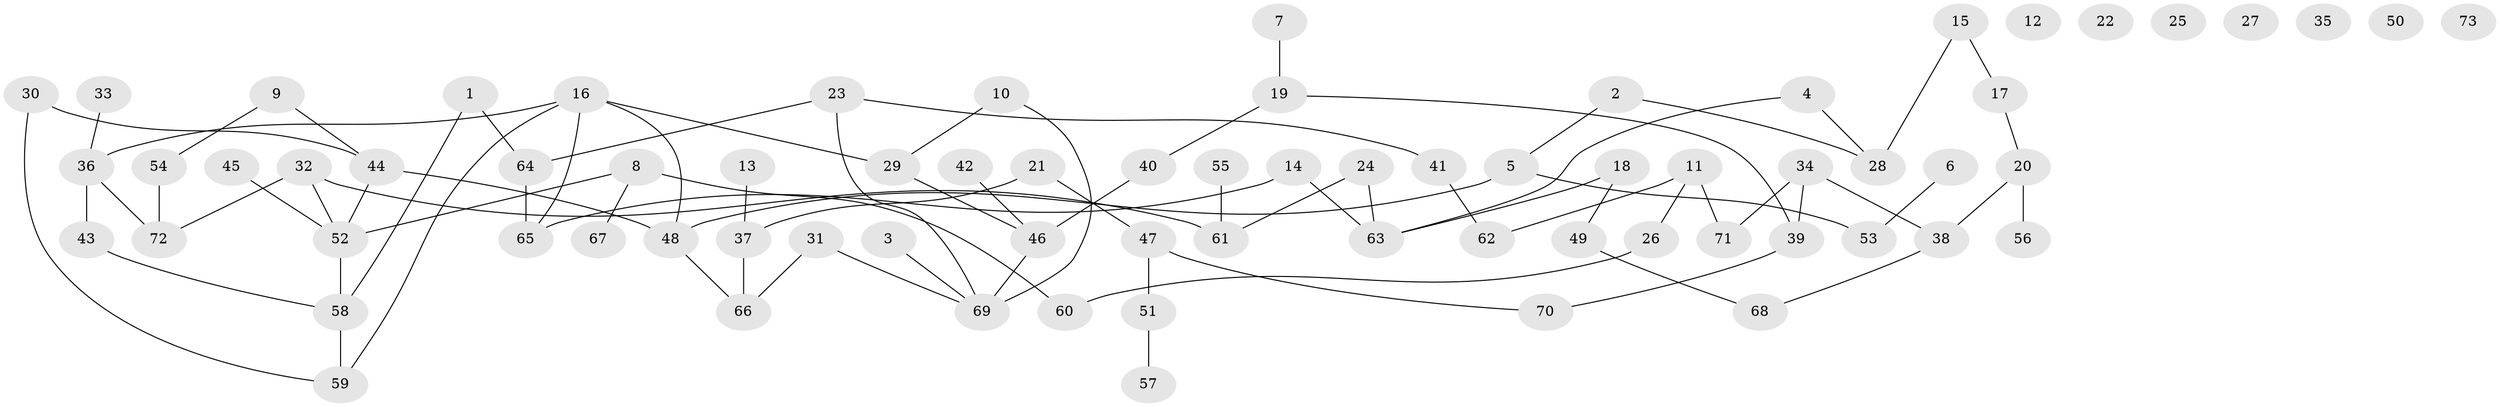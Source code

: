 // coarse degree distribution, {3: 0.3333333333333333, 4: 0.10416666666666667, 1: 0.125, 2: 0.22916666666666666, 0: 0.14583333333333334, 6: 0.020833333333333332, 5: 0.041666666666666664}
// Generated by graph-tools (version 1.1) at 2025/41/03/06/25 10:41:19]
// undirected, 73 vertices, 81 edges
graph export_dot {
graph [start="1"]
  node [color=gray90,style=filled];
  1;
  2;
  3;
  4;
  5;
  6;
  7;
  8;
  9;
  10;
  11;
  12;
  13;
  14;
  15;
  16;
  17;
  18;
  19;
  20;
  21;
  22;
  23;
  24;
  25;
  26;
  27;
  28;
  29;
  30;
  31;
  32;
  33;
  34;
  35;
  36;
  37;
  38;
  39;
  40;
  41;
  42;
  43;
  44;
  45;
  46;
  47;
  48;
  49;
  50;
  51;
  52;
  53;
  54;
  55;
  56;
  57;
  58;
  59;
  60;
  61;
  62;
  63;
  64;
  65;
  66;
  67;
  68;
  69;
  70;
  71;
  72;
  73;
  1 -- 58;
  1 -- 64;
  2 -- 5;
  2 -- 28;
  3 -- 69;
  4 -- 28;
  4 -- 63;
  5 -- 48;
  5 -- 53;
  6 -- 53;
  7 -- 19;
  8 -- 52;
  8 -- 60;
  8 -- 67;
  9 -- 44;
  9 -- 54;
  10 -- 29;
  10 -- 69;
  11 -- 26;
  11 -- 62;
  11 -- 71;
  13 -- 37;
  14 -- 63;
  14 -- 65;
  15 -- 17;
  15 -- 28;
  16 -- 29;
  16 -- 36;
  16 -- 48;
  16 -- 59;
  16 -- 65;
  17 -- 20;
  18 -- 49;
  18 -- 63;
  19 -- 39;
  19 -- 40;
  20 -- 38;
  20 -- 56;
  21 -- 37;
  21 -- 47;
  23 -- 41;
  23 -- 64;
  23 -- 69;
  24 -- 61;
  24 -- 63;
  26 -- 60;
  29 -- 46;
  30 -- 44;
  30 -- 59;
  31 -- 66;
  31 -- 69;
  32 -- 52;
  32 -- 61;
  32 -- 72;
  33 -- 36;
  34 -- 38;
  34 -- 39;
  34 -- 71;
  36 -- 43;
  36 -- 72;
  37 -- 66;
  38 -- 68;
  39 -- 70;
  40 -- 46;
  41 -- 62;
  42 -- 46;
  43 -- 58;
  44 -- 48;
  44 -- 52;
  45 -- 52;
  46 -- 69;
  47 -- 51;
  47 -- 70;
  48 -- 66;
  49 -- 68;
  51 -- 57;
  52 -- 58;
  54 -- 72;
  55 -- 61;
  58 -- 59;
  64 -- 65;
}
